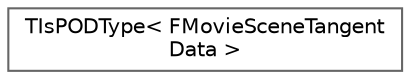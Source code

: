 digraph "Graphical Class Hierarchy"
{
 // INTERACTIVE_SVG=YES
 // LATEX_PDF_SIZE
  bgcolor="transparent";
  edge [fontname=Helvetica,fontsize=10,labelfontname=Helvetica,labelfontsize=10];
  node [fontname=Helvetica,fontsize=10,shape=box,height=0.2,width=0.4];
  rankdir="LR";
  Node0 [id="Node000000",label="TIsPODType\< FMovieSceneTangent\lData \>",height=0.2,width=0.4,color="grey40", fillcolor="white", style="filled",URL="$d3/dca/structTIsPODType_3_01FMovieSceneTangentData_01_4.html",tooltip=" "];
}
